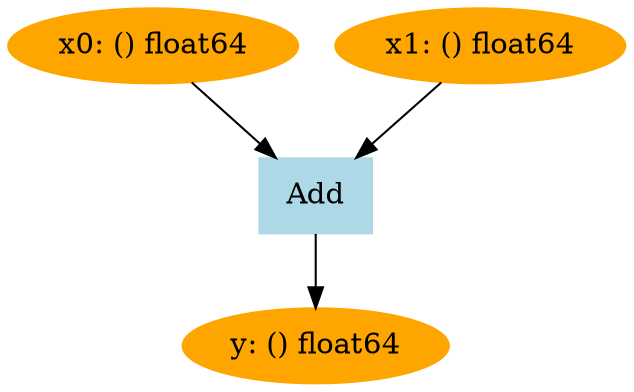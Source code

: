 digraph g{
2042033957792 [label="y: () float64", color=orange, style=filled]
2041358906096 [label="Add", color=lightblue, style=filled, shape=box]
2041358905904 -> 2041358906096
2042032844256 -> 2041358906096
2041358906096 -> 2042033957792
2041358905904 [label="x0: () float64", color=orange, style=filled]
2042032844256 [label="x1: () float64", color=orange, style=filled]
}